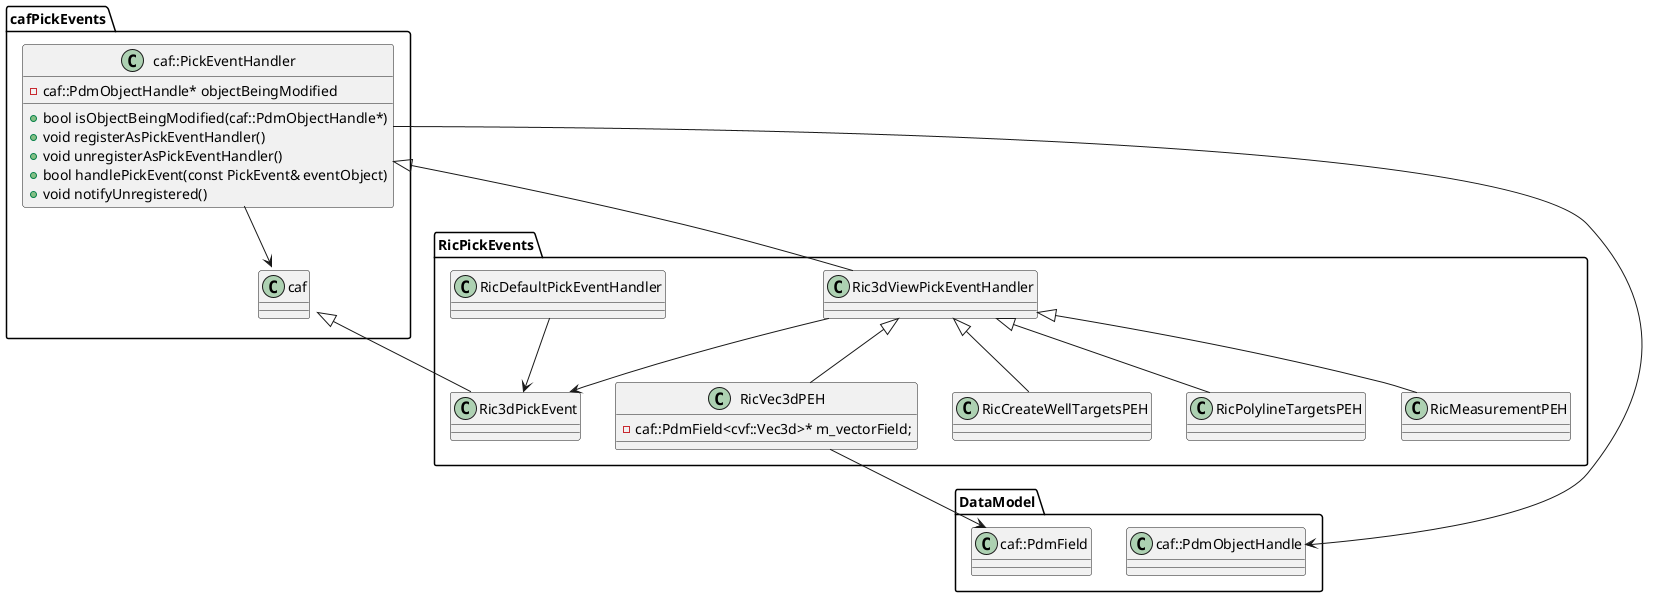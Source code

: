 @startuml

package cafPickEvents {
	class caf::PickEventHandler {
		-caf::PdmObjectHandle* objectBeingModified
		+bool isObjectBeingModified(caf::PdmObjectHandle*)
		+void registerAsPickEventHandler()
        +void unregisterAsPickEventHandler()
        +bool handlePickEvent(const PickEvent& eventObject)
        +void notifyUnregistered()		
		
	}
    caf::PickEventHandler --> caf::PickEvent
}
package RicPickEvents {
    caf::PickEventHandler <|-- Ric3dViewPickEventHandler
    caf::PickEvent <|-- Ric3dPickEvent
	
	Ric3dViewPickEventHandler --> Ric3dPickEvent
	
	class RicVec3dPEH
	{
		-caf::PdmField<cvf::Vec3d>* m_vectorField;
	}
	
    Ric3dViewPickEventHandler <|-- RicVec3dPEH
    Ric3dViewPickEventHandler <|-- RicCreateWellTargetsPEH
    Ric3dViewPickEventHandler <|-- RicPolylineTargetsPEH
    Ric3dViewPickEventHandler <|-- RicMeasurementPEH
 
    RicDefaultPickEventHandler --> Ric3dPickEvent
}
package DataModel
{
	class caf::PdmObjectHandle
	class caf::PdmField
    caf::PickEventHandler --> caf::PdmObjectHandle
	RicVec3dPEH --> caf::PdmField
}

@enduml
